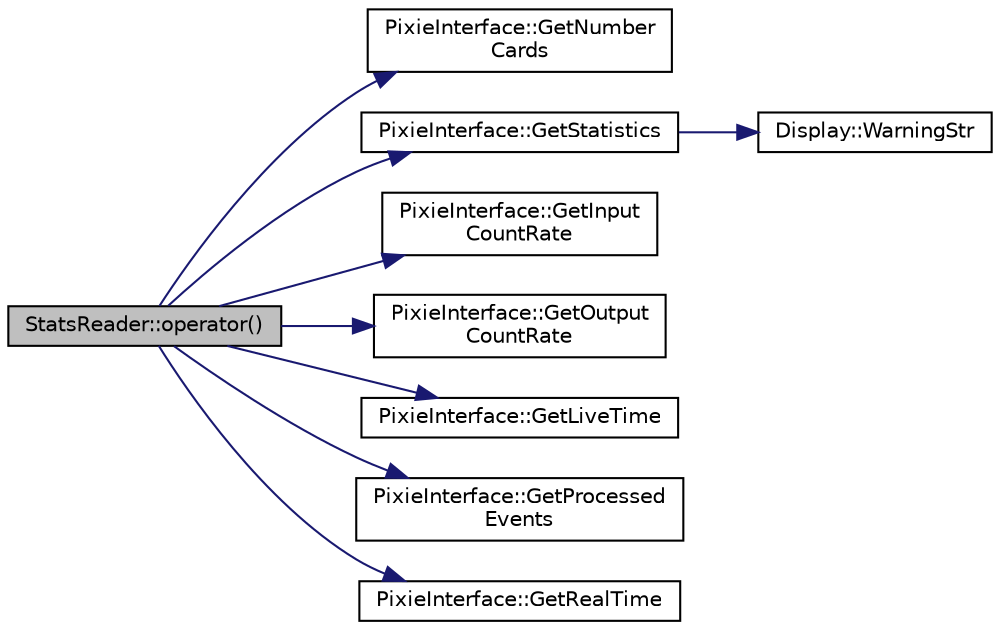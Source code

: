 digraph "StatsReader::operator()"
{
  edge [fontname="Helvetica",fontsize="10",labelfontname="Helvetica",labelfontsize="10"];
  node [fontname="Helvetica",fontsize="10",shape=record];
  rankdir="LR";
  Node1 [label="StatsReader::operator()",height=0.2,width=0.4,color="black", fillcolor="grey75", style="filled", fontcolor="black"];
  Node1 -> Node2 [color="midnightblue",fontsize="10",style="solid",fontname="Helvetica"];
  Node2 [label="PixieInterface::GetNumber\lCards",height=0.2,width=0.4,color="black", fillcolor="white", style="filled",URL="$d9/dc6/class_pixie_interface.html#a9bb01960215974a2e961fd8309db8fee"];
  Node1 -> Node3 [color="midnightblue",fontsize="10",style="solid",fontname="Helvetica"];
  Node3 [label="PixieInterface::GetStatistics",height=0.2,width=0.4,color="black", fillcolor="white", style="filled",URL="$d9/dc6/class_pixie_interface.html#af839298280e158a844381ff6fef356d5"];
  Node3 -> Node4 [color="midnightblue",fontsize="10",style="solid",fontname="Helvetica"];
  Node4 [label="Display::WarningStr",height=0.2,width=0.4,color="black", fillcolor="white", style="filled",URL="$da/d6a/namespace_display.html#a0ca7c8835e858cf0b1e0cce72a41ab9c"];
  Node1 -> Node5 [color="midnightblue",fontsize="10",style="solid",fontname="Helvetica"];
  Node5 [label="PixieInterface::GetInput\lCountRate",height=0.2,width=0.4,color="black", fillcolor="white", style="filled",URL="$d9/dc6/class_pixie_interface.html#afd45372b9c63f50a34d12f61c750845a"];
  Node1 -> Node6 [color="midnightblue",fontsize="10",style="solid",fontname="Helvetica"];
  Node6 [label="PixieInterface::GetOutput\lCountRate",height=0.2,width=0.4,color="black", fillcolor="white", style="filled",URL="$d9/dc6/class_pixie_interface.html#aa7a12c3f42897a17c78418a20f4d2ccb"];
  Node1 -> Node7 [color="midnightblue",fontsize="10",style="solid",fontname="Helvetica"];
  Node7 [label="PixieInterface::GetLiveTime",height=0.2,width=0.4,color="black", fillcolor="white", style="filled",URL="$d9/dc6/class_pixie_interface.html#a5674ab616d8a743aa849d876fb0ca598"];
  Node1 -> Node8 [color="midnightblue",fontsize="10",style="solid",fontname="Helvetica"];
  Node8 [label="PixieInterface::GetProcessed\lEvents",height=0.2,width=0.4,color="black", fillcolor="white", style="filled",URL="$d9/dc6/class_pixie_interface.html#a61fadd089865d2409f413a0208a15de4"];
  Node1 -> Node9 [color="midnightblue",fontsize="10",style="solid",fontname="Helvetica"];
  Node9 [label="PixieInterface::GetRealTime",height=0.2,width=0.4,color="black", fillcolor="white", style="filled",URL="$d9/dc6/class_pixie_interface.html#a2fbc3c667a57c053f266c8883e12681b"];
}
